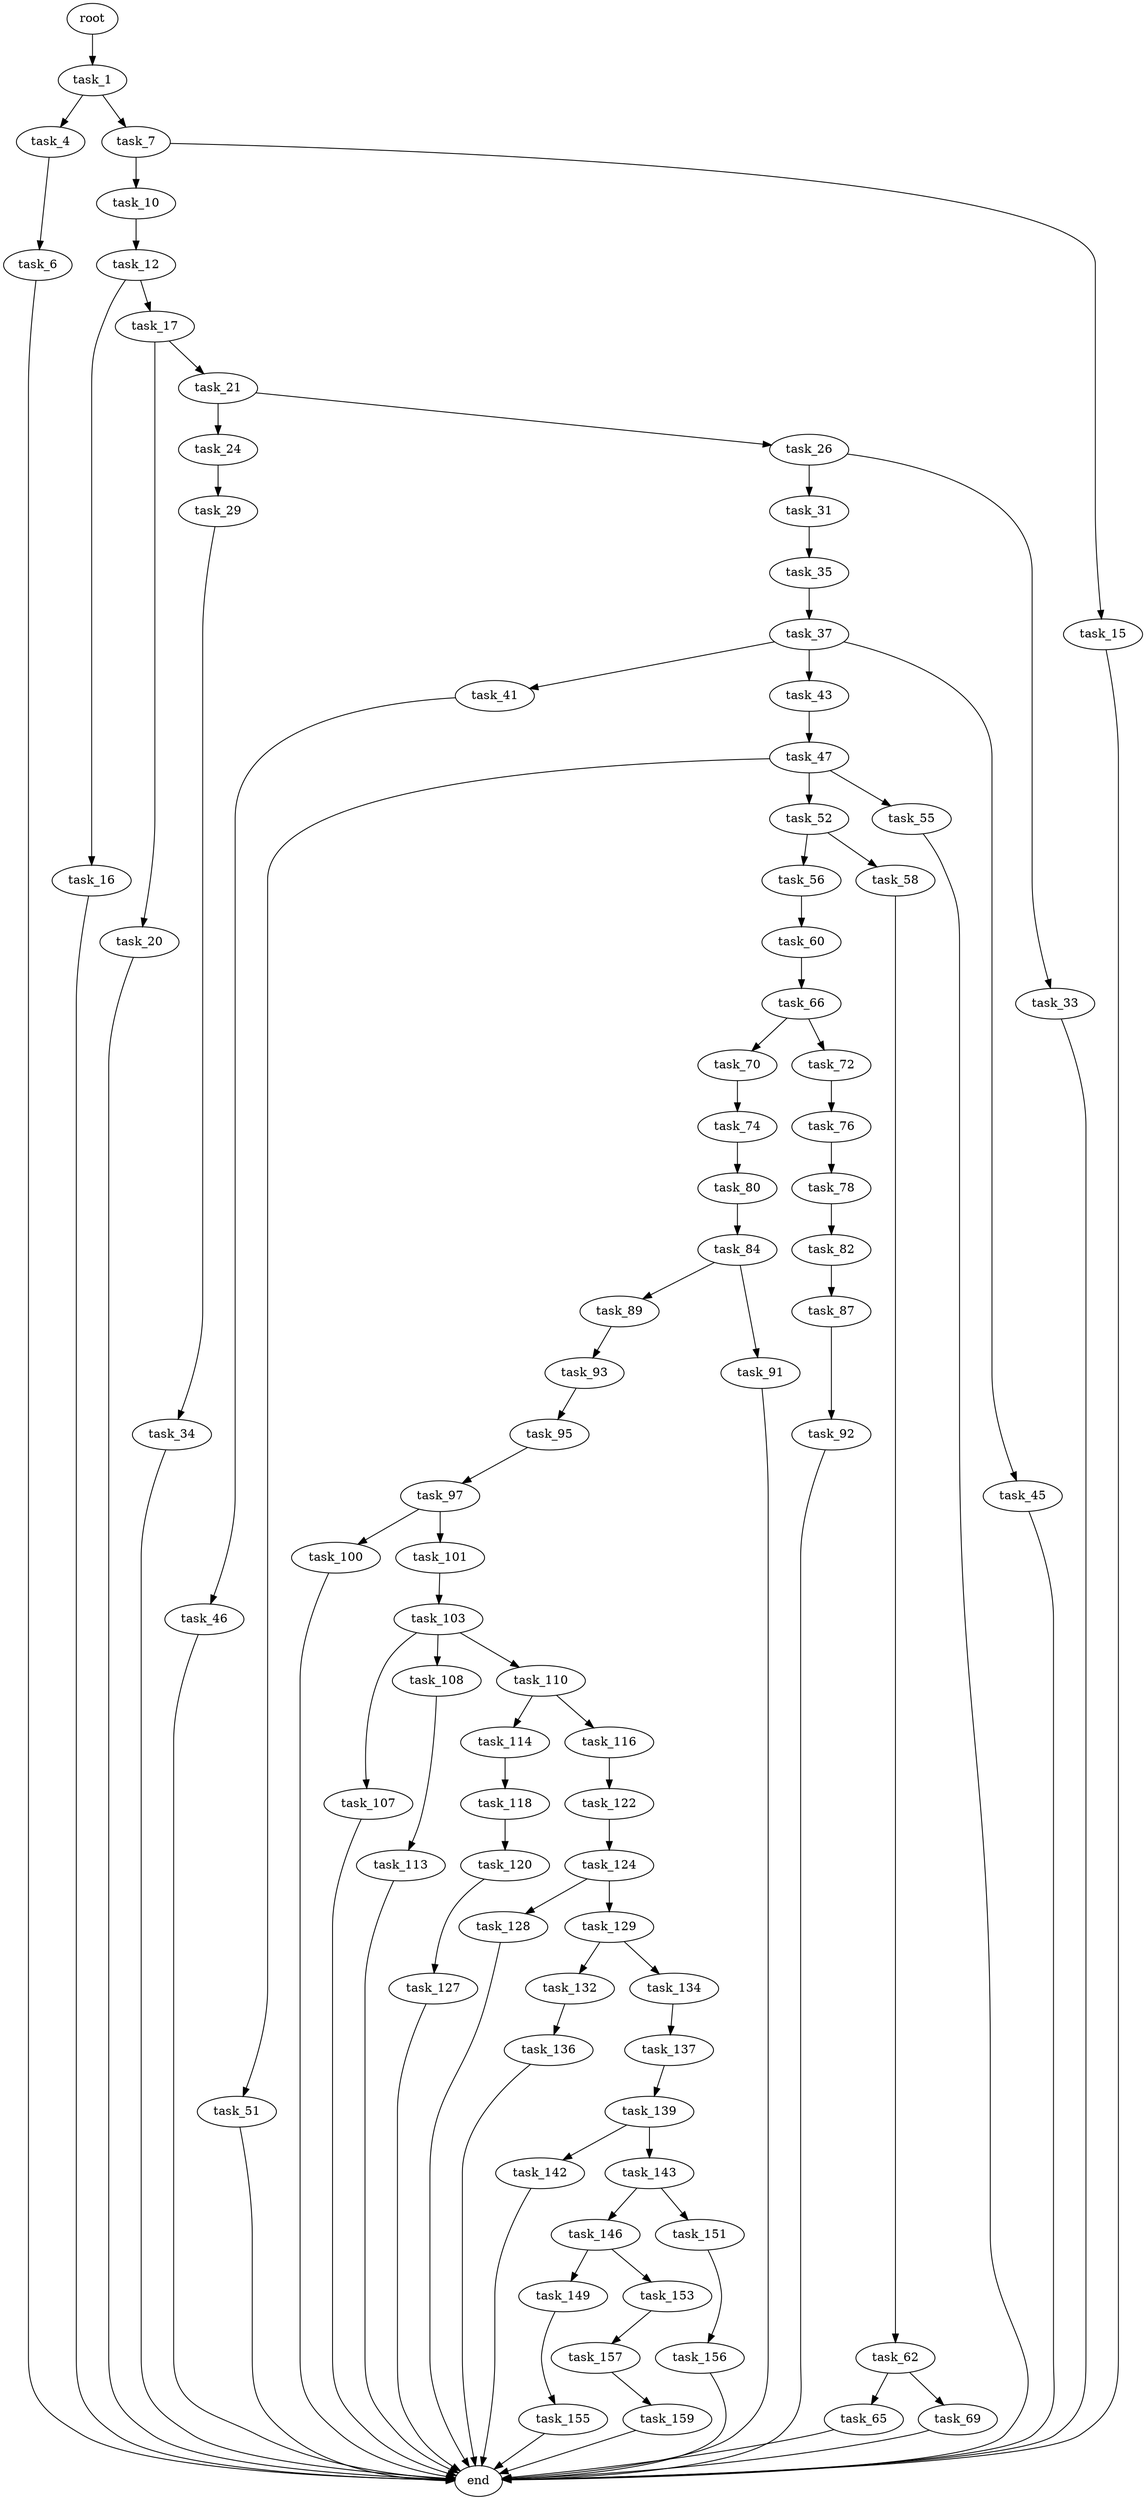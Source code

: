 digraph G {
  root [size="0.000000"];
  task_1 [size="9745035858.000000"];
  task_4 [size="463143043275.000000"];
  task_6 [size="8589934592.000000"];
  task_7 [size="18636857123.000000"];
  task_10 [size="8589934592.000000"];
  task_12 [size="824552791201.000000"];
  task_15 [size="134217728000.000000"];
  task_16 [size="1880852391.000000"];
  task_17 [size="68719476736.000000"];
  task_20 [size="41606911491.000000"];
  task_21 [size="28991029248.000000"];
  task_24 [size="134217728000.000000"];
  task_26 [size="12725321253.000000"];
  task_29 [size="231928233984.000000"];
  task_31 [size="9297789209.000000"];
  task_33 [size="1073741824000.000000"];
  task_34 [size="1073741824000.000000"];
  task_35 [size="29130828140.000000"];
  task_37 [size="134217728000.000000"];
  task_41 [size="231928233984.000000"];
  task_43 [size="10328950460.000000"];
  task_45 [size="38192574796.000000"];
  task_46 [size="16714402827.000000"];
  task_47 [size="134217728000.000000"];
  task_51 [size="96598479079.000000"];
  task_52 [size="24713263434.000000"];
  task_55 [size="368293445632.000000"];
  task_56 [size="122671127962.000000"];
  task_58 [size="2475135325.000000"];
  task_60 [size="320116113332.000000"];
  task_62 [size="3766769785.000000"];
  task_65 [size="88175565341.000000"];
  task_66 [size="68719476736.000000"];
  task_69 [size="243215314681.000000"];
  task_70 [size="368293445632.000000"];
  task_72 [size="68719476736.000000"];
  task_74 [size="549755813888.000000"];
  task_76 [size="1073741824000.000000"];
  task_78 [size="757260385201.000000"];
  task_80 [size="68719476736.000000"];
  task_82 [size="263206878782.000000"];
  task_84 [size="7270831198.000000"];
  task_87 [size="68719476736.000000"];
  task_89 [size="7826472486.000000"];
  task_91 [size="245005482205.000000"];
  task_92 [size="368293445632.000000"];
  task_93 [size="17127920239.000000"];
  task_95 [size="231928233984.000000"];
  task_97 [size="782757789696.000000"];
  task_100 [size="9787838409.000000"];
  task_101 [size="1073741824000.000000"];
  task_103 [size="782757789696.000000"];
  task_107 [size="31205968975.000000"];
  task_108 [size="1093618833.000000"];
  task_110 [size="1073741824000.000000"];
  task_113 [size="549755813888.000000"];
  task_114 [size="479853870653.000000"];
  task_116 [size="534878204098.000000"];
  task_118 [size="3850967412.000000"];
  task_120 [size="231928233984.000000"];
  task_122 [size="368293445632.000000"];
  task_124 [size="454069373359.000000"];
  task_127 [size="368293445632.000000"];
  task_128 [size="506491486.000000"];
  task_129 [size="60293756195.000000"];
  task_132 [size="264629543597.000000"];
  task_134 [size="225150876552.000000"];
  task_136 [size="782757789696.000000"];
  task_137 [size="1243010346865.000000"];
  task_139 [size="99334686447.000000"];
  task_142 [size="782757789696.000000"];
  task_143 [size="31620746657.000000"];
  task_146 [size="157516444051.000000"];
  task_149 [size="116709204019.000000"];
  task_151 [size="196775583520.000000"];
  task_153 [size="1073741824000.000000"];
  task_155 [size="237319023110.000000"];
  task_156 [size="720786645000.000000"];
  task_157 [size="549755813888.000000"];
  task_159 [size="1314849811807.000000"];
  end [size="0.000000"];

  root -> task_1 [size="1.000000"];
  task_1 -> task_4 [size="209715200.000000"];
  task_1 -> task_7 [size="209715200.000000"];
  task_4 -> task_6 [size="411041792.000000"];
  task_6 -> end [size="1.000000"];
  task_7 -> task_10 [size="679477248.000000"];
  task_7 -> task_15 [size="679477248.000000"];
  task_10 -> task_12 [size="33554432.000000"];
  task_12 -> task_16 [size="679477248.000000"];
  task_12 -> task_17 [size="679477248.000000"];
  task_15 -> end [size="1.000000"];
  task_16 -> end [size="1.000000"];
  task_17 -> task_20 [size="134217728.000000"];
  task_17 -> task_21 [size="134217728.000000"];
  task_20 -> end [size="1.000000"];
  task_21 -> task_24 [size="75497472.000000"];
  task_21 -> task_26 [size="75497472.000000"];
  task_24 -> task_29 [size="209715200.000000"];
  task_26 -> task_31 [size="209715200.000000"];
  task_26 -> task_33 [size="209715200.000000"];
  task_29 -> task_34 [size="301989888.000000"];
  task_31 -> task_35 [size="209715200.000000"];
  task_33 -> end [size="1.000000"];
  task_34 -> end [size="1.000000"];
  task_35 -> task_37 [size="536870912.000000"];
  task_37 -> task_41 [size="209715200.000000"];
  task_37 -> task_43 [size="209715200.000000"];
  task_37 -> task_45 [size="209715200.000000"];
  task_41 -> task_46 [size="301989888.000000"];
  task_43 -> task_47 [size="33554432.000000"];
  task_45 -> end [size="1.000000"];
  task_46 -> end [size="1.000000"];
  task_47 -> task_51 [size="209715200.000000"];
  task_47 -> task_52 [size="209715200.000000"];
  task_47 -> task_55 [size="209715200.000000"];
  task_51 -> end [size="1.000000"];
  task_52 -> task_56 [size="838860800.000000"];
  task_52 -> task_58 [size="838860800.000000"];
  task_55 -> end [size="1.000000"];
  task_56 -> task_60 [size="134217728.000000"];
  task_58 -> task_62 [size="75497472.000000"];
  task_60 -> task_66 [size="411041792.000000"];
  task_62 -> task_65 [size="75497472.000000"];
  task_62 -> task_69 [size="75497472.000000"];
  task_65 -> end [size="1.000000"];
  task_66 -> task_70 [size="134217728.000000"];
  task_66 -> task_72 [size="134217728.000000"];
  task_69 -> end [size="1.000000"];
  task_70 -> task_74 [size="411041792.000000"];
  task_72 -> task_76 [size="134217728.000000"];
  task_74 -> task_80 [size="536870912.000000"];
  task_76 -> task_78 [size="838860800.000000"];
  task_78 -> task_82 [size="679477248.000000"];
  task_80 -> task_84 [size="134217728.000000"];
  task_82 -> task_87 [size="411041792.000000"];
  task_84 -> task_89 [size="134217728.000000"];
  task_84 -> task_91 [size="134217728.000000"];
  task_87 -> task_92 [size="134217728.000000"];
  task_89 -> task_93 [size="134217728.000000"];
  task_91 -> end [size="1.000000"];
  task_92 -> end [size="1.000000"];
  task_93 -> task_95 [size="679477248.000000"];
  task_95 -> task_97 [size="301989888.000000"];
  task_97 -> task_100 [size="679477248.000000"];
  task_97 -> task_101 [size="679477248.000000"];
  task_100 -> end [size="1.000000"];
  task_101 -> task_103 [size="838860800.000000"];
  task_103 -> task_107 [size="679477248.000000"];
  task_103 -> task_108 [size="679477248.000000"];
  task_103 -> task_110 [size="679477248.000000"];
  task_107 -> end [size="1.000000"];
  task_108 -> task_113 [size="75497472.000000"];
  task_110 -> task_114 [size="838860800.000000"];
  task_110 -> task_116 [size="838860800.000000"];
  task_113 -> end [size="1.000000"];
  task_114 -> task_118 [size="838860800.000000"];
  task_116 -> task_122 [size="411041792.000000"];
  task_118 -> task_120 [size="411041792.000000"];
  task_120 -> task_127 [size="301989888.000000"];
  task_122 -> task_124 [size="411041792.000000"];
  task_124 -> task_128 [size="301989888.000000"];
  task_124 -> task_129 [size="301989888.000000"];
  task_127 -> end [size="1.000000"];
  task_128 -> end [size="1.000000"];
  task_129 -> task_132 [size="134217728.000000"];
  task_129 -> task_134 [size="134217728.000000"];
  task_132 -> task_136 [size="209715200.000000"];
  task_134 -> task_137 [size="209715200.000000"];
  task_136 -> end [size="1.000000"];
  task_137 -> task_139 [size="838860800.000000"];
  task_139 -> task_142 [size="75497472.000000"];
  task_139 -> task_143 [size="75497472.000000"];
  task_142 -> end [size="1.000000"];
  task_143 -> task_146 [size="838860800.000000"];
  task_143 -> task_151 [size="838860800.000000"];
  task_146 -> task_149 [size="536870912.000000"];
  task_146 -> task_153 [size="536870912.000000"];
  task_149 -> task_155 [size="209715200.000000"];
  task_151 -> task_156 [size="134217728.000000"];
  task_153 -> task_157 [size="838860800.000000"];
  task_155 -> end [size="1.000000"];
  task_156 -> end [size="1.000000"];
  task_157 -> task_159 [size="536870912.000000"];
  task_159 -> end [size="1.000000"];
}
